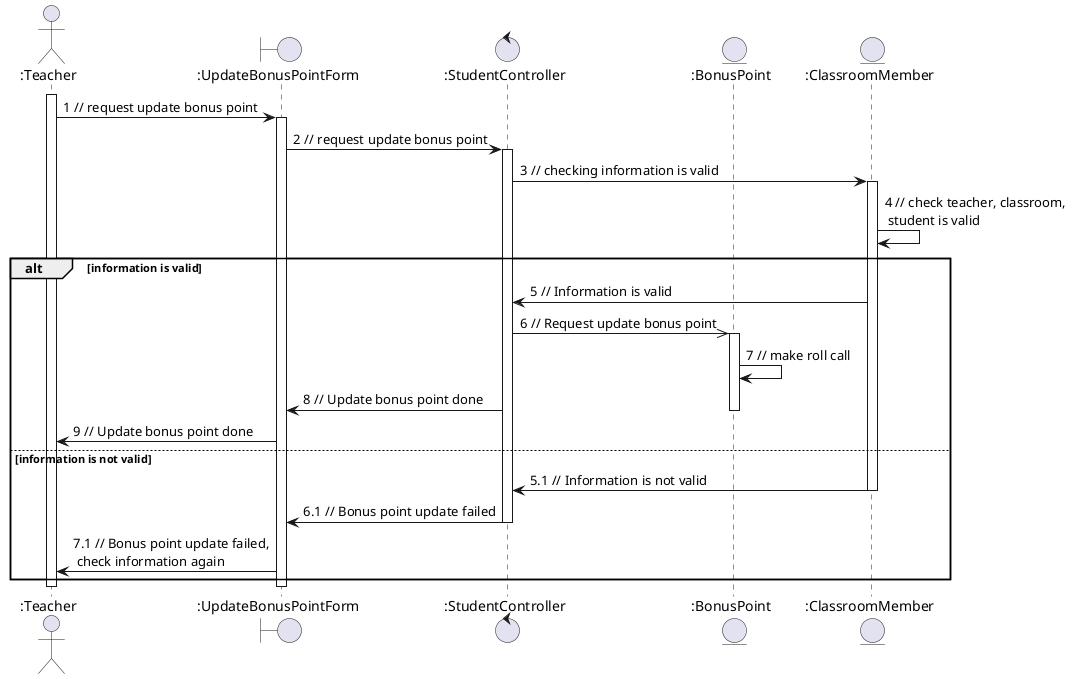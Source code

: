 @startuml updateRollCall

actor ":Teacher"
boundary ":UpdateBonusPointForm"
control ":StudentController"
entity ":BonusPoint"
entity ":ClassroomMember"

activate ":Teacher"

":Teacher" -> ":UpdateBonusPointForm": 1 // request update bonus point
activate ":UpdateBonusPointForm"
":UpdateBonusPointForm" -> ":StudentController": 2 // request update bonus point
activate ":StudentController"
":StudentController" -> ":ClassroomMember": 3 // checking information is valid
activate ":ClassroomMember"
":ClassroomMember" -> ":ClassroomMember": 4 // check teacher, classroom, \n student is valid
alt information is valid
    ":ClassroomMember" -> ":StudentController": 5 // Information is valid
    ":StudentController" ->> ":BonusPoint": 6 // Request update bonus point
    activate ":BonusPoint"
    ":BonusPoint" -> ":BonusPoint": 7 // make roll call
    ":StudentController" -> ":UpdateBonusPointForm": 8 // Update bonus point done
    deactivate ":BonusPoint"
    ":UpdateBonusPointForm" -> ":Teacher": 9 // Update bonus point done
else information is not valid
    ":ClassroomMember" -> ":StudentController": 5.1 // Information is not valid
    deactivate ":ClassroomMember"
    ":StudentController" -> ":UpdateBonusPointForm": 6.1 // Bonus point update failed
    deactivate ":StudentController"
    ":UpdateBonusPointForm" -> ":Teacher": 7.1 // Bonus point update failed,\n check information again
end

deactivate ":Teacher"
deactivate ":UpdateBonusPointForm"


@enduml